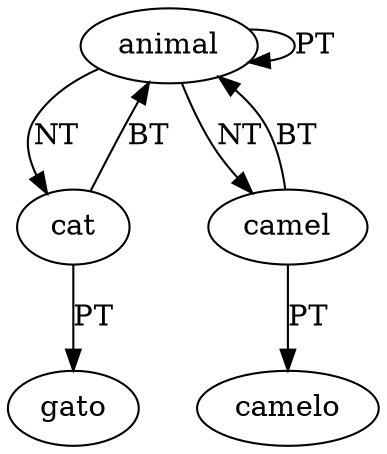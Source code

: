 digraph Conceitos {
"animal"->"animal" [ label = "PT" ]
"animal"->"cat" [ label = "NT" ]
"animal"->"camel" [ label = "NT" ]
"camel"->"animal" [ label = "BT" ]
"camel"->"camelo" [ label = "PT" ]
"cat"->"animal" [ label = "BT" ]
"cat"->"gato" [ label = "PT" ]
}